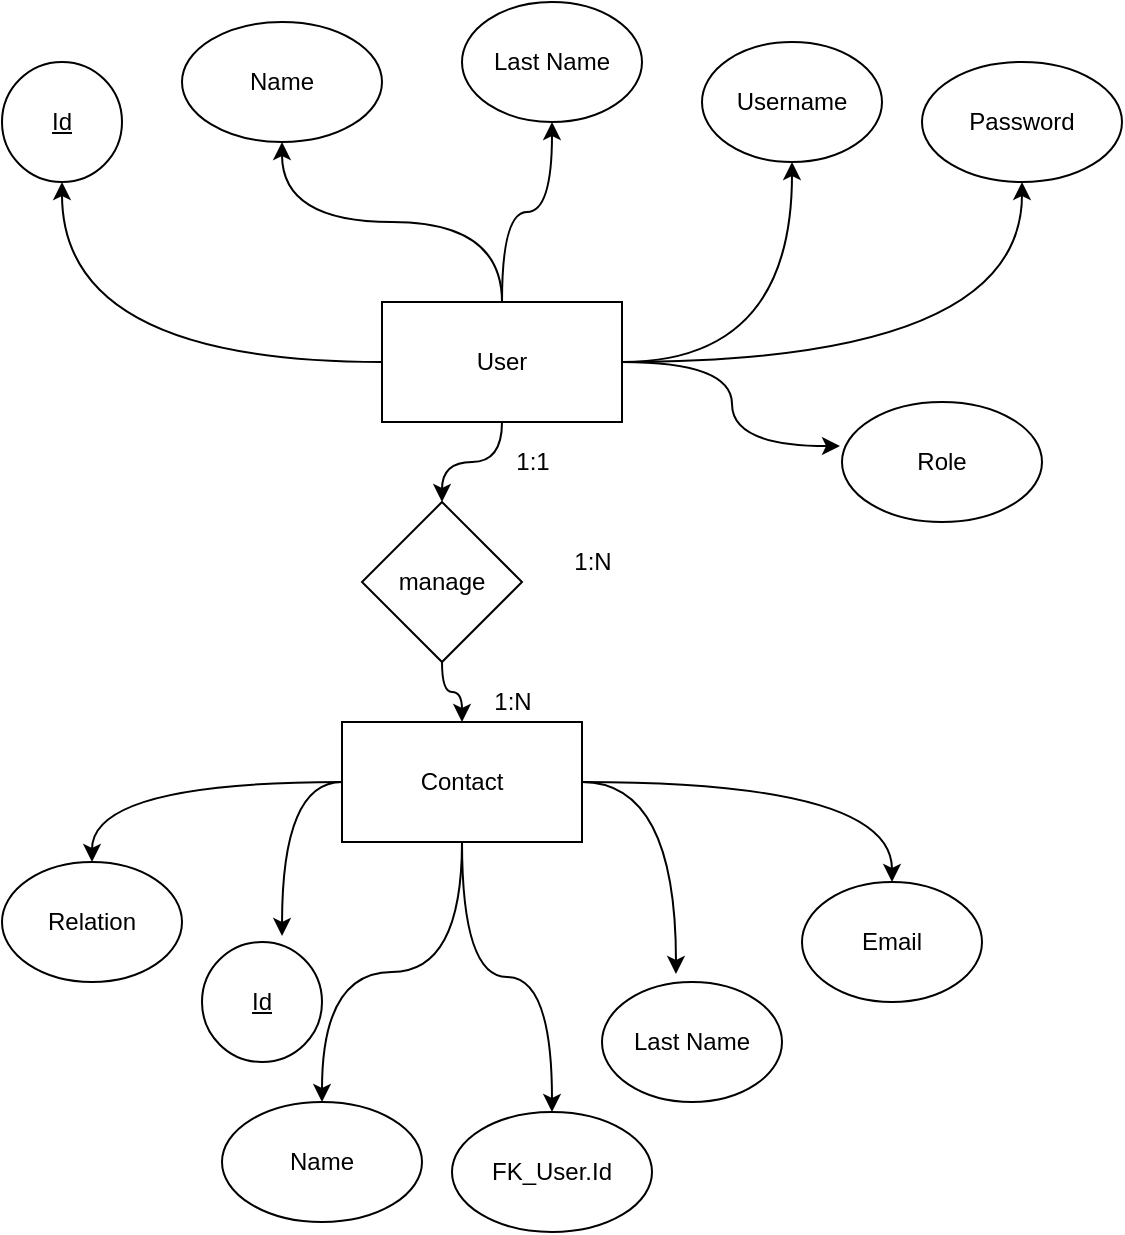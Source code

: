 <mxfile>
    <diagram id="N5CtvQAzds8ESfZrb9HO" name="Page-1">
        <mxGraphModel dx="1819" dy="1647" grid="1" gridSize="10" guides="1" tooltips="1" connect="1" arrows="1" fold="1" page="1" pageScale="1" pageWidth="827" pageHeight="1169" math="0" shadow="0">
            <root>
                <mxCell id="0"/>
                <mxCell id="1" parent="0"/>
                <mxCell id="10" style="edgeStyle=orthogonalEdgeStyle;html=1;entryX=0.5;entryY=1;entryDx=0;entryDy=0;fontColor=none;curved=1;" parent="1" source="2" target="6" edge="1">
                    <mxGeometry relative="1" as="geometry"/>
                </mxCell>
                <mxCell id="11" style="edgeStyle=orthogonalEdgeStyle;curved=1;html=1;entryX=0.5;entryY=1;entryDx=0;entryDy=0;fontColor=none;" parent="1" source="2" target="7" edge="1">
                    <mxGeometry relative="1" as="geometry"/>
                </mxCell>
                <mxCell id="12" style="edgeStyle=orthogonalEdgeStyle;curved=1;html=1;fontColor=none;entryX=0.5;entryY=1;entryDx=0;entryDy=0;" parent="1" source="2" target="9" edge="1">
                    <mxGeometry relative="1" as="geometry">
                        <mxPoint x="270" y="110" as="targetPoint"/>
                    </mxGeometry>
                </mxCell>
                <mxCell id="20" style="edgeStyle=orthogonalEdgeStyle;curved=1;html=1;entryX=0.5;entryY=1;entryDx=0;entryDy=0;fontColor=none;" parent="1" source="2" target="15" edge="1">
                    <mxGeometry relative="1" as="geometry"/>
                </mxCell>
                <mxCell id="21" style="edgeStyle=orthogonalEdgeStyle;curved=1;html=1;entryX=-0.01;entryY=0.367;entryDx=0;entryDy=0;entryPerimeter=0;fontColor=none;" parent="1" source="2" target="19" edge="1">
                    <mxGeometry relative="1" as="geometry"/>
                </mxCell>
                <mxCell id="22" style="edgeStyle=orthogonalEdgeStyle;curved=1;html=1;fontColor=none;" parent="1" source="2" target="13" edge="1">
                    <mxGeometry relative="1" as="geometry"/>
                </mxCell>
                <mxCell id="34" style="edgeStyle=orthogonalEdgeStyle;curved=1;html=1;fontColor=none;" parent="1" source="2" target="4" edge="1">
                    <mxGeometry relative="1" as="geometry"/>
                </mxCell>
                <mxCell id="2" value="User" style="whiteSpace=wrap;html=1;" parent="1" vertex="1">
                    <mxGeometry x="110" y="120" width="120" height="60" as="geometry"/>
                </mxCell>
                <mxCell id="26" style="edgeStyle=orthogonalEdgeStyle;curved=1;html=1;entryX=0.667;entryY=-0.05;entryDx=0;entryDy=0;entryPerimeter=0;fontColor=none;" parent="1" source="3" target="23" edge="1">
                    <mxGeometry relative="1" as="geometry"/>
                </mxCell>
                <mxCell id="27" style="edgeStyle=orthogonalEdgeStyle;curved=1;html=1;entryX=0.5;entryY=0;entryDx=0;entryDy=0;fontColor=none;" parent="1" source="3" target="24" edge="1">
                    <mxGeometry relative="1" as="geometry"/>
                </mxCell>
                <mxCell id="28" style="edgeStyle=orthogonalEdgeStyle;curved=1;html=1;entryX=0.411;entryY=-0.067;entryDx=0;entryDy=0;entryPerimeter=0;fontColor=none;" parent="1" source="3" target="25" edge="1">
                    <mxGeometry relative="1" as="geometry"/>
                </mxCell>
                <mxCell id="30" style="edgeStyle=orthogonalEdgeStyle;curved=1;html=1;entryX=0.5;entryY=0;entryDx=0;entryDy=0;fontColor=none;" parent="1" source="3" target="29" edge="1">
                    <mxGeometry relative="1" as="geometry"/>
                </mxCell>
                <mxCell id="33" style="edgeStyle=orthogonalEdgeStyle;curved=1;html=1;entryX=0.5;entryY=0;entryDx=0;entryDy=0;fontColor=none;" parent="1" source="3" target="32" edge="1">
                    <mxGeometry relative="1" as="geometry"/>
                </mxCell>
                <mxCell id="41" style="edgeStyle=orthogonalEdgeStyle;html=1;entryX=0.5;entryY=0;entryDx=0;entryDy=0;curved=1;" parent="1" source="3" target="40" edge="1">
                    <mxGeometry relative="1" as="geometry"/>
                </mxCell>
                <mxCell id="3" value="Contact" style="whiteSpace=wrap;html=1;" parent="1" vertex="1">
                    <mxGeometry x="90" y="330" width="120" height="60" as="geometry"/>
                </mxCell>
                <mxCell id="35" style="edgeStyle=orthogonalEdgeStyle;curved=1;html=1;entryX=0.5;entryY=0;entryDx=0;entryDy=0;fontColor=none;" parent="1" source="4" target="3" edge="1">
                    <mxGeometry relative="1" as="geometry"/>
                </mxCell>
                <mxCell id="4" value="manage" style="rhombus;whiteSpace=wrap;html=1;" parent="1" vertex="1">
                    <mxGeometry x="100" y="220" width="80" height="80" as="geometry"/>
                </mxCell>
                <mxCell id="6" value="Id" style="ellipse;whiteSpace=wrap;html=1;fontStyle=4" parent="1" vertex="1">
                    <mxGeometry x="-80" width="60" height="60" as="geometry"/>
                </mxCell>
                <mxCell id="7" value="Name" style="ellipse;whiteSpace=wrap;html=1;" parent="1" vertex="1">
                    <mxGeometry x="10" y="-20" width="100" height="60" as="geometry"/>
                </mxCell>
                <mxCell id="9" value="Last Name" style="ellipse;whiteSpace=wrap;html=1;" parent="1" vertex="1">
                    <mxGeometry x="150" y="-30" width="90" height="60" as="geometry"/>
                </mxCell>
                <mxCell id="13" value="Username" style="ellipse;whiteSpace=wrap;html=1;" parent="1" vertex="1">
                    <mxGeometry x="270" y="-10" width="90" height="60" as="geometry"/>
                </mxCell>
                <mxCell id="15" value="Password" style="ellipse;whiteSpace=wrap;html=1;" parent="1" vertex="1">
                    <mxGeometry x="380" width="100" height="60" as="geometry"/>
                </mxCell>
                <mxCell id="19" value="Role" style="ellipse;whiteSpace=wrap;html=1;" parent="1" vertex="1">
                    <mxGeometry x="340" y="170" width="100" height="60" as="geometry"/>
                </mxCell>
                <mxCell id="23" value="Id" style="ellipse;whiteSpace=wrap;html=1;fontStyle=4" parent="1" vertex="1">
                    <mxGeometry x="20" y="440" width="60" height="60" as="geometry"/>
                </mxCell>
                <mxCell id="24" value="Name" style="ellipse;whiteSpace=wrap;html=1;" parent="1" vertex="1">
                    <mxGeometry x="30" y="520" width="100" height="60" as="geometry"/>
                </mxCell>
                <mxCell id="25" value="Last Name" style="ellipse;whiteSpace=wrap;html=1;fontStyle=0" parent="1" vertex="1">
                    <mxGeometry x="220" y="460" width="90" height="60" as="geometry"/>
                </mxCell>
                <mxCell id="29" value="Email" style="ellipse;whiteSpace=wrap;html=1;" parent="1" vertex="1">
                    <mxGeometry x="320" y="410" width="90" height="60" as="geometry"/>
                </mxCell>
                <mxCell id="32" value="Relation" style="ellipse;whiteSpace=wrap;html=1;" parent="1" vertex="1">
                    <mxGeometry x="-80" y="400" width="90" height="60" as="geometry"/>
                </mxCell>
                <mxCell id="37" value="1:1" style="text;html=1;align=center;verticalAlign=middle;resizable=0;points=[];autosize=1;" parent="1" vertex="1">
                    <mxGeometry x="170" y="190" width="30" height="20" as="geometry"/>
                </mxCell>
                <mxCell id="38" value="1:N" style="text;html=1;align=center;verticalAlign=middle;resizable=0;points=[];autosize=1;strokeColor=none;fillColor=none;" parent="1" vertex="1">
                    <mxGeometry x="160" y="310" width="30" height="20" as="geometry"/>
                </mxCell>
                <mxCell id="39" value="1:N" style="text;html=1;align=center;verticalAlign=middle;resizable=0;points=[];autosize=1;strokeColor=none;fillColor=none;" parent="1" vertex="1">
                    <mxGeometry x="200" y="240" width="30" height="20" as="geometry"/>
                </mxCell>
                <mxCell id="40" value="FK_User.Id" style="ellipse;whiteSpace=wrap;html=1;" parent="1" vertex="1">
                    <mxGeometry x="145" y="525" width="100" height="60" as="geometry"/>
                </mxCell>
            </root>
        </mxGraphModel>
    </diagram>
</mxfile>